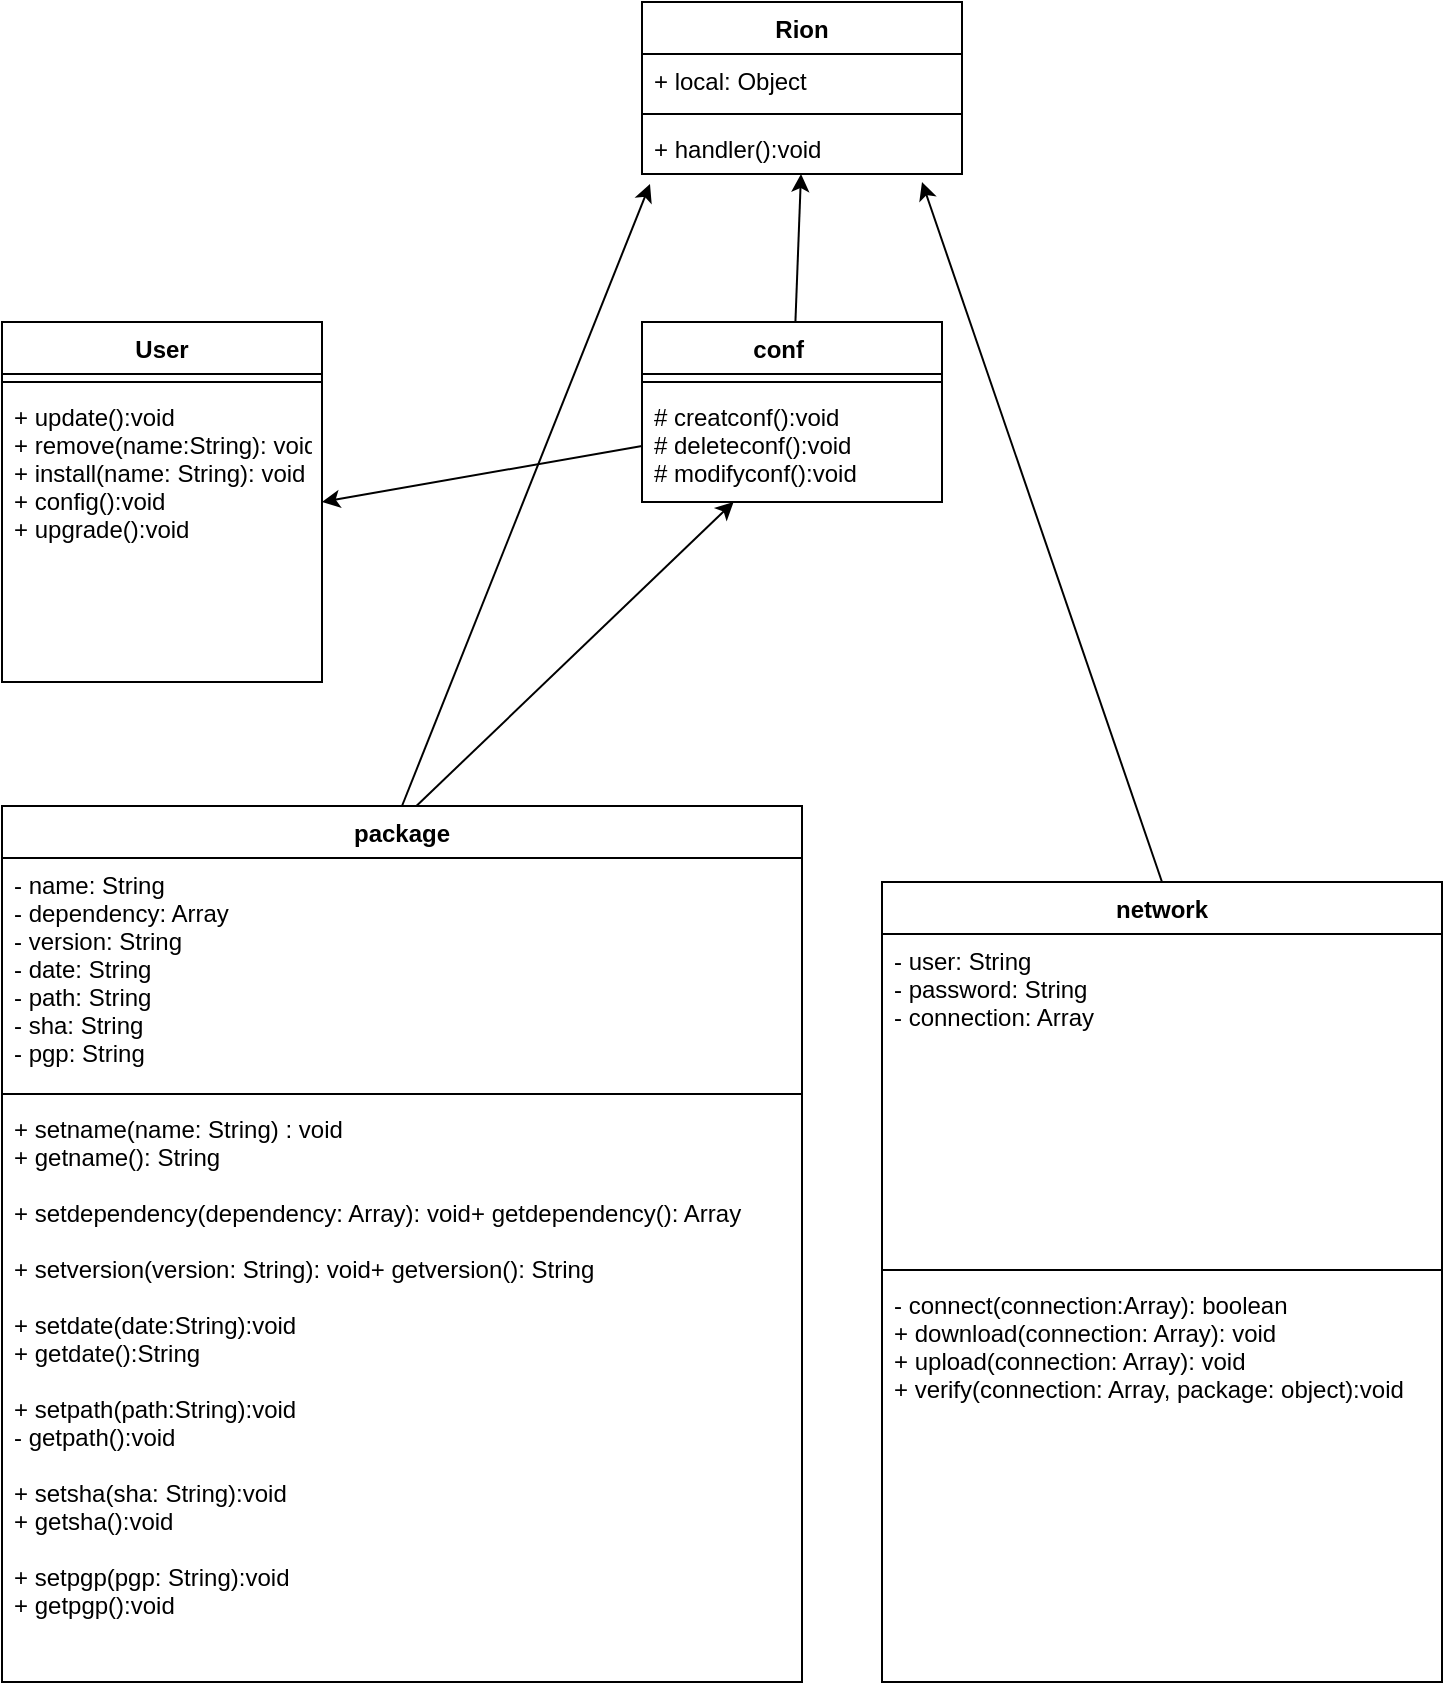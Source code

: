 <mxfile version="18.0.2" type="device"><diagram id="C5RBs43oDa-KdzZeNtuy" name="Page-1"><mxGraphModel dx="1422" dy="787" grid="1" gridSize="10" guides="1" tooltips="1" connect="1" arrows="1" fold="1" page="1" pageScale="1" pageWidth="827" pageHeight="1169" background="#ffffff" math="0" shadow="0"><root><mxCell id="WIyWlLk6GJQsqaUBKTNV-0"/><mxCell id="WIyWlLk6GJQsqaUBKTNV-1" parent="WIyWlLk6GJQsqaUBKTNV-0"/><mxCell id="j7OldRZMcCgfxIw25R0S-4" value="package" style="swimlane;fontStyle=1;align=center;verticalAlign=top;childLayout=stackLayout;horizontal=1;startSize=26;horizontalStack=0;resizeParent=1;resizeParentMax=0;resizeLast=0;collapsible=1;marginBottom=0;" parent="WIyWlLk6GJQsqaUBKTNV-1" vertex="1"><mxGeometry x="80" y="482" width="400" height="438" as="geometry"/></mxCell><mxCell id="j7OldRZMcCgfxIw25R0S-5" value="- name: String&#xA;- dependency: Array&#xA;- version: String&#xA;- date: String&#xA;- path: String&#xA;- sha: String&#xA;- pgp: String" style="text;strokeColor=none;fillColor=none;align=left;verticalAlign=top;spacingLeft=4;spacingRight=4;overflow=hidden;rotatable=0;points=[[0,0.5],[1,0.5]];portConstraint=eastwest;" parent="j7OldRZMcCgfxIw25R0S-4" vertex="1"><mxGeometry y="26" width="400" height="114" as="geometry"/></mxCell><mxCell id="j7OldRZMcCgfxIw25R0S-6" value="" style="line;strokeWidth=1;fillColor=none;align=left;verticalAlign=middle;spacingTop=-1;spacingLeft=3;spacingRight=3;rotatable=0;labelPosition=right;points=[];portConstraint=eastwest;" parent="j7OldRZMcCgfxIw25R0S-4" vertex="1"><mxGeometry y="140" width="400" height="8" as="geometry"/></mxCell><mxCell id="j7OldRZMcCgfxIw25R0S-7" value="+ setname(name: String) : void&#xA;+ getname(): String&#xA;&#xA;+ setdependency(dependency: Array): void+ getdependency(): Array&#xA;&#xA;+ setversion(version: String): void+ getversion(): String&#xA;&#xA;+ setdate(date:String):void&#xA;+ getdate():String&#xA;&#xA;+ setpath(path:String):void&#xA;- getpath():void &#xA;&#xA;+ setsha(sha: String):void&#xA;+ getsha():void&#xA;&#xA;+ setpgp(pgp: String):void&#xA;+ getpgp():void&#xA;" style="text;strokeColor=none;fillColor=none;align=left;verticalAlign=top;spacingLeft=4;spacingRight=4;overflow=hidden;rotatable=0;points=[[0,0.5],[1,0.5]];portConstraint=eastwest;" parent="j7OldRZMcCgfxIw25R0S-4" vertex="1"><mxGeometry y="148" width="400" height="290" as="geometry"/></mxCell><mxCell id="j7OldRZMcCgfxIw25R0S-8" value="" style="text;strokeColor=none;fillColor=none;align=left;verticalAlign=middle;spacingTop=-1;spacingLeft=4;spacingRight=4;rotatable=0;labelPosition=right;points=[];portConstraint=eastwest;" parent="WIyWlLk6GJQsqaUBKTNV-1" vertex="1"><mxGeometry x="400" y="430" width="20" height="14" as="geometry"/></mxCell><mxCell id="j7OldRZMcCgfxIw25R0S-9" value="network" style="swimlane;fontStyle=1;align=center;verticalAlign=top;childLayout=stackLayout;horizontal=1;startSize=26;horizontalStack=0;resizeParent=1;resizeParentMax=0;resizeLast=0;collapsible=1;marginBottom=0;" parent="WIyWlLk6GJQsqaUBKTNV-1" vertex="1"><mxGeometry x="520" y="520" width="280" height="400" as="geometry"/></mxCell><mxCell id="j7OldRZMcCgfxIw25R0S-10" value="- user: String&#xA;- password: String&#xA;- connection: Array&#xA;&#xA;" style="text;strokeColor=none;fillColor=none;align=left;verticalAlign=top;spacingLeft=4;spacingRight=4;overflow=hidden;rotatable=0;points=[[0,0.5],[1,0.5]];portConstraint=eastwest;" parent="j7OldRZMcCgfxIw25R0S-9" vertex="1"><mxGeometry y="26" width="280" height="164" as="geometry"/></mxCell><mxCell id="j7OldRZMcCgfxIw25R0S-11" value="" style="line;strokeWidth=1;fillColor=none;align=left;verticalAlign=middle;spacingTop=-1;spacingLeft=3;spacingRight=3;rotatable=0;labelPosition=right;points=[];portConstraint=eastwest;" parent="j7OldRZMcCgfxIw25R0S-9" vertex="1"><mxGeometry y="190" width="280" height="8" as="geometry"/></mxCell><mxCell id="j7OldRZMcCgfxIw25R0S-12" value="- connect(connection:Array): boolean&#xA;+ download(connection: Array): void&#xA;+ upload(connection: Array): void&#xA;+ verify(connection: Array, package: object):void&#xA;&#xA;" style="text;strokeColor=none;fillColor=none;align=left;verticalAlign=top;spacingLeft=4;spacingRight=4;overflow=hidden;rotatable=0;points=[[0,0.5],[1,0.5]];portConstraint=eastwest;" parent="j7OldRZMcCgfxIw25R0S-9" vertex="1"><mxGeometry y="198" width="280" height="202" as="geometry"/></mxCell><mxCell id="j7OldRZMcCgfxIw25R0S-15" value="Rion" style="swimlane;fontStyle=1;align=center;verticalAlign=top;childLayout=stackLayout;horizontal=1;startSize=26;horizontalStack=0;resizeParent=1;resizeParentMax=0;resizeLast=0;collapsible=1;marginBottom=0;" parent="WIyWlLk6GJQsqaUBKTNV-1" vertex="1"><mxGeometry x="400" y="80" width="160" height="86" as="geometry"/></mxCell><mxCell id="j7OldRZMcCgfxIw25R0S-16" value="+ local: Object" style="text;strokeColor=none;fillColor=none;align=left;verticalAlign=top;spacingLeft=4;spacingRight=4;overflow=hidden;rotatable=0;points=[[0,0.5],[1,0.5]];portConstraint=eastwest;" parent="j7OldRZMcCgfxIw25R0S-15" vertex="1"><mxGeometry y="26" width="160" height="26" as="geometry"/></mxCell><mxCell id="j7OldRZMcCgfxIw25R0S-17" value="" style="line;strokeWidth=1;fillColor=none;align=left;verticalAlign=middle;spacingTop=-1;spacingLeft=3;spacingRight=3;rotatable=0;labelPosition=right;points=[];portConstraint=eastwest;" parent="j7OldRZMcCgfxIw25R0S-15" vertex="1"><mxGeometry y="52" width="160" height="8" as="geometry"/></mxCell><mxCell id="j7OldRZMcCgfxIw25R0S-18" value="+ handler():void" style="text;strokeColor=none;fillColor=none;align=left;verticalAlign=top;spacingLeft=4;spacingRight=4;overflow=hidden;rotatable=0;points=[[0,0.5],[1,0.5]];portConstraint=eastwest;" parent="j7OldRZMcCgfxIw25R0S-15" vertex="1"><mxGeometry y="60" width="160" height="26" as="geometry"/></mxCell><mxCell id="j7OldRZMcCgfxIw25R0S-19" value="" style="endArrow=classic;html=1;rounded=0;entryX=0.025;entryY=1.192;entryDx=0;entryDy=0;exitX=0.5;exitY=0;exitDx=0;exitDy=0;entryPerimeter=0;" parent="WIyWlLk6GJQsqaUBKTNV-1" source="j7OldRZMcCgfxIw25R0S-4" target="j7OldRZMcCgfxIw25R0S-18" edge="1"><mxGeometry width="50" height="50" relative="1" as="geometry"><mxPoint x="390" y="440" as="sourcePoint"/><mxPoint x="440" y="390" as="targetPoint"/></mxGeometry></mxCell><mxCell id="j7OldRZMcCgfxIw25R0S-20" value="" style="endArrow=classic;html=1;rounded=0;exitX=0.5;exitY=0;exitDx=0;exitDy=0;" parent="WIyWlLk6GJQsqaUBKTNV-1" source="j7OldRZMcCgfxIw25R0S-9" edge="1"><mxGeometry width="50" height="50" relative="1" as="geometry"><mxPoint x="390" y="440" as="sourcePoint"/><mxPoint x="540" y="170" as="targetPoint"/></mxGeometry></mxCell><mxCell id="LXsBjc2cWwmisqphHZc3-0" value="conf    " style="swimlane;fontStyle=1;align=center;verticalAlign=top;childLayout=stackLayout;horizontal=1;startSize=26;horizontalStack=0;resizeParent=1;resizeParentMax=0;resizeLast=0;collapsible=1;marginBottom=0;" vertex="1" parent="WIyWlLk6GJQsqaUBKTNV-1"><mxGeometry x="400" y="240" width="150" height="90" as="geometry"/></mxCell><mxCell id="LXsBjc2cWwmisqphHZc3-2" value="" style="line;strokeWidth=1;fillColor=none;align=left;verticalAlign=middle;spacingTop=-1;spacingLeft=3;spacingRight=3;rotatable=0;labelPosition=right;points=[];portConstraint=eastwest;" vertex="1" parent="LXsBjc2cWwmisqphHZc3-0"><mxGeometry y="26" width="150" height="8" as="geometry"/></mxCell><mxCell id="LXsBjc2cWwmisqphHZc3-3" value="# creatconf():void&#xA;# deleteconf():void&#xA;# modifyconf():void&#xA;&#xA;" style="text;strokeColor=none;fillColor=none;align=left;verticalAlign=top;spacingLeft=4;spacingRight=4;overflow=hidden;rotatable=0;points=[[0,0.5],[1,0.5]];portConstraint=eastwest;" vertex="1" parent="LXsBjc2cWwmisqphHZc3-0"><mxGeometry y="34" width="150" height="56" as="geometry"/></mxCell><mxCell id="LXsBjc2cWwmisqphHZc3-4" value="" style="endArrow=classic;html=1;rounded=0;exitX=0.518;exitY=0;exitDx=0;exitDy=0;exitPerimeter=0;" edge="1" parent="WIyWlLk6GJQsqaUBKTNV-1" source="j7OldRZMcCgfxIw25R0S-4" target="LXsBjc2cWwmisqphHZc3-3"><mxGeometry width="50" height="50" relative="1" as="geometry"><mxPoint x="390" y="500" as="sourcePoint"/><mxPoint x="450" y="420" as="targetPoint"/></mxGeometry></mxCell><mxCell id="LXsBjc2cWwmisqphHZc3-5" value="" style="endArrow=classic;html=1;rounded=0;" edge="1" parent="WIyWlLk6GJQsqaUBKTNV-1" source="LXsBjc2cWwmisqphHZc3-0" target="j7OldRZMcCgfxIw25R0S-18"><mxGeometry width="50" height="50" relative="1" as="geometry"><mxPoint x="390" y="500" as="sourcePoint"/><mxPoint x="440" y="450" as="targetPoint"/></mxGeometry></mxCell><mxCell id="LXsBjc2cWwmisqphHZc3-7" value="User" style="swimlane;fontStyle=1;align=center;verticalAlign=top;childLayout=stackLayout;horizontal=1;startSize=26;horizontalStack=0;resizeParent=1;resizeParentMax=0;resizeLast=0;collapsible=1;marginBottom=0;" vertex="1" parent="WIyWlLk6GJQsqaUBKTNV-1"><mxGeometry x="80" y="240" width="160" height="180" as="geometry"/></mxCell><mxCell id="LXsBjc2cWwmisqphHZc3-9" value="" style="line;strokeWidth=1;fillColor=none;align=left;verticalAlign=middle;spacingTop=-1;spacingLeft=3;spacingRight=3;rotatable=0;labelPosition=right;points=[];portConstraint=eastwest;" vertex="1" parent="LXsBjc2cWwmisqphHZc3-7"><mxGeometry y="26" width="160" height="8" as="geometry"/></mxCell><mxCell id="LXsBjc2cWwmisqphHZc3-10" value="+ update():void&#xA;+ remove(name:String): void&#xA;+ install(name: String): void&#xA;+ config():void&#xA;+ upgrade():void&#xA;&#xA;" style="text;strokeColor=none;fillColor=none;align=left;verticalAlign=top;spacingLeft=4;spacingRight=4;overflow=hidden;rotatable=0;points=[[0,0.5],[1,0.5]];portConstraint=eastwest;" vertex="1" parent="LXsBjc2cWwmisqphHZc3-7"><mxGeometry y="34" width="160" height="146" as="geometry"/></mxCell><mxCell id="LXsBjc2cWwmisqphHZc3-11" value="" style="endArrow=classic;html=1;rounded=0;exitX=0;exitY=0.5;exitDx=0;exitDy=0;entryX=1;entryY=0.5;entryDx=0;entryDy=0;" edge="1" parent="WIyWlLk6GJQsqaUBKTNV-1" source="LXsBjc2cWwmisqphHZc3-3" target="LXsBjc2cWwmisqphHZc3-7"><mxGeometry width="50" height="50" relative="1" as="geometry"><mxPoint x="390" y="440" as="sourcePoint"/><mxPoint x="440" y="390" as="targetPoint"/></mxGeometry></mxCell></root></mxGraphModel></diagram></mxfile>